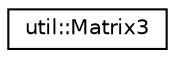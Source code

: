 digraph "Graphical Class Hierarchy"
{
  edge [fontname="Helvetica",fontsize="10",labelfontname="Helvetica",labelfontsize="10"];
  node [fontname="Helvetica",fontsize="10",shape=record];
  rankdir="LR";
  Node0 [label="util::Matrix3",height=0.2,width=0.4,color="black", fillcolor="white", style="filled",URL="$structutil_1_1Matrix3.html",tooltip="A structure to represent 3d matrices. "];
}
